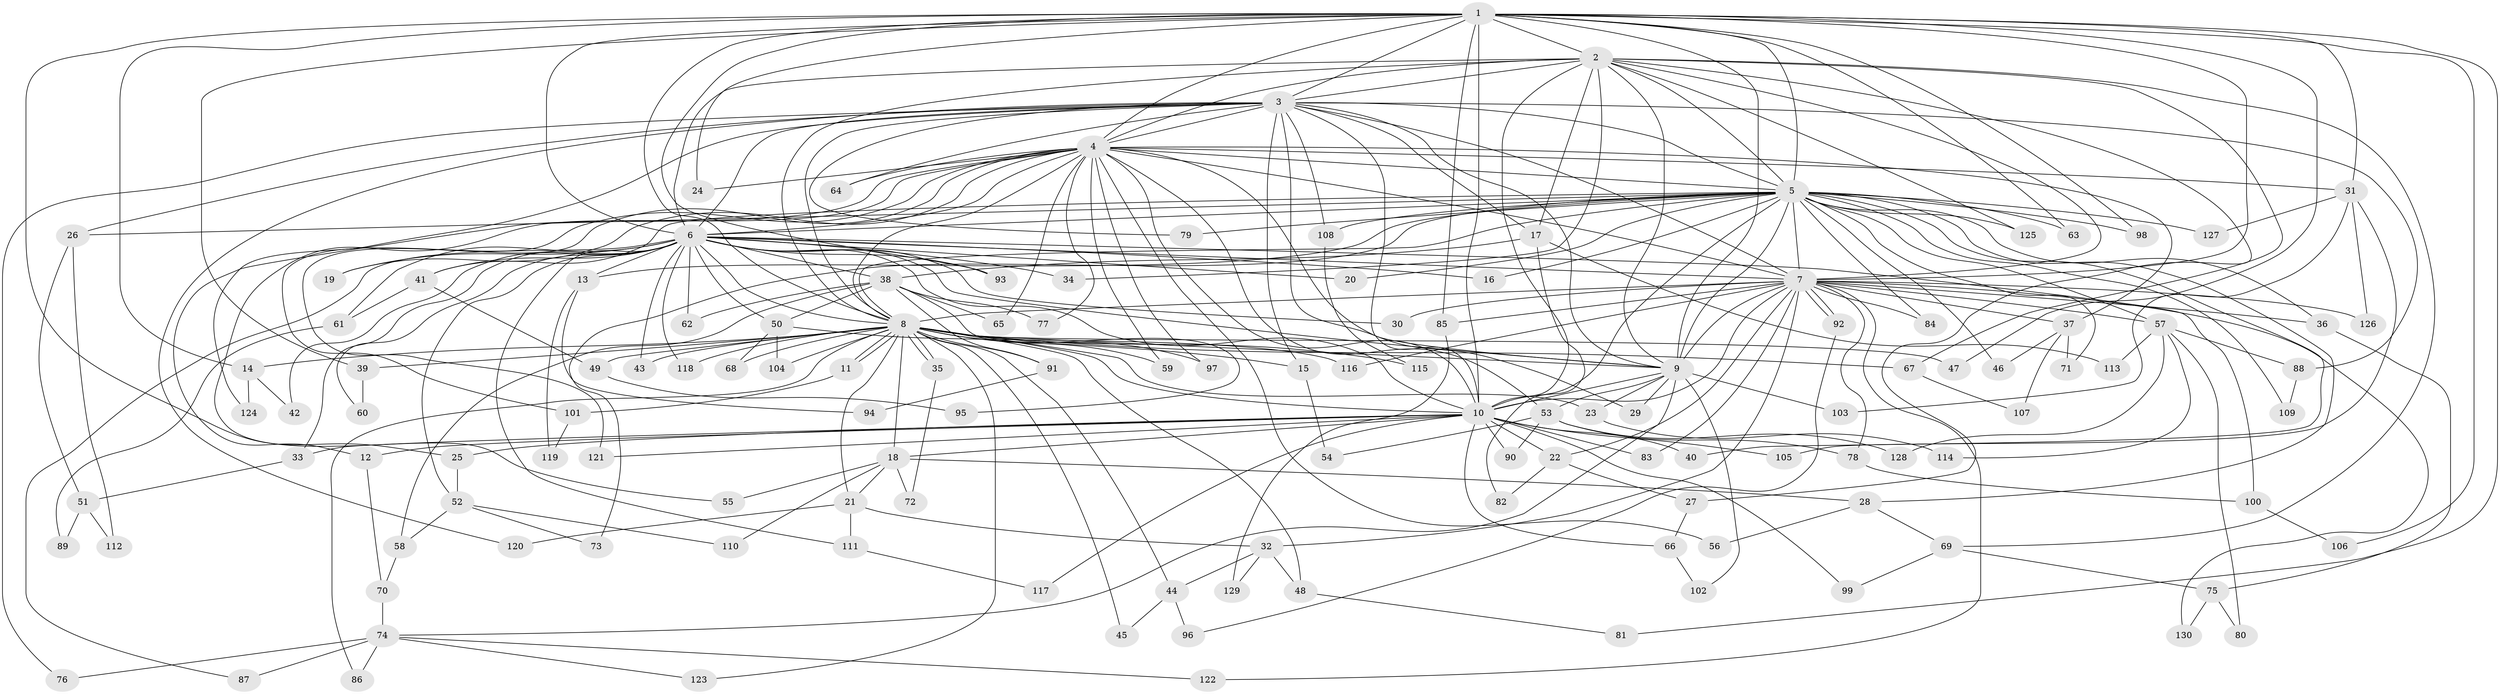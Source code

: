 // Generated by graph-tools (version 1.1) at 2025/13/03/09/25 04:13:54]
// undirected, 130 vertices, 285 edges
graph export_dot {
graph [start="1"]
  node [color=gray90,style=filled];
  1;
  2;
  3;
  4;
  5;
  6;
  7;
  8;
  9;
  10;
  11;
  12;
  13;
  14;
  15;
  16;
  17;
  18;
  19;
  20;
  21;
  22;
  23;
  24;
  25;
  26;
  27;
  28;
  29;
  30;
  31;
  32;
  33;
  34;
  35;
  36;
  37;
  38;
  39;
  40;
  41;
  42;
  43;
  44;
  45;
  46;
  47;
  48;
  49;
  50;
  51;
  52;
  53;
  54;
  55;
  56;
  57;
  58;
  59;
  60;
  61;
  62;
  63;
  64;
  65;
  66;
  67;
  68;
  69;
  70;
  71;
  72;
  73;
  74;
  75;
  76;
  77;
  78;
  79;
  80;
  81;
  82;
  83;
  84;
  85;
  86;
  87;
  88;
  89;
  90;
  91;
  92;
  93;
  94;
  95;
  96;
  97;
  98;
  99;
  100;
  101;
  102;
  103;
  104;
  105;
  106;
  107;
  108;
  109;
  110;
  111;
  112;
  113;
  114;
  115;
  116;
  117;
  118;
  119;
  120;
  121;
  122;
  123;
  124;
  125;
  126;
  127;
  128;
  129;
  130;
  1 -- 2;
  1 -- 3;
  1 -- 4;
  1 -- 5;
  1 -- 6;
  1 -- 7;
  1 -- 8;
  1 -- 9;
  1 -- 10;
  1 -- 14;
  1 -- 24;
  1 -- 25;
  1 -- 31;
  1 -- 39;
  1 -- 47;
  1 -- 63;
  1 -- 81;
  1 -- 85;
  1 -- 93;
  1 -- 98;
  1 -- 106;
  2 -- 3;
  2 -- 4;
  2 -- 5;
  2 -- 6;
  2 -- 7;
  2 -- 8;
  2 -- 9;
  2 -- 10;
  2 -- 17;
  2 -- 27;
  2 -- 34;
  2 -- 67;
  2 -- 69;
  2 -- 125;
  3 -- 4;
  3 -- 5;
  3 -- 6;
  3 -- 7;
  3 -- 8;
  3 -- 9;
  3 -- 10;
  3 -- 15;
  3 -- 17;
  3 -- 26;
  3 -- 29;
  3 -- 64;
  3 -- 76;
  3 -- 79;
  3 -- 88;
  3 -- 108;
  3 -- 120;
  3 -- 124;
  4 -- 5;
  4 -- 6;
  4 -- 7;
  4 -- 8;
  4 -- 9;
  4 -- 10;
  4 -- 12;
  4 -- 19;
  4 -- 24;
  4 -- 31;
  4 -- 37;
  4 -- 53;
  4 -- 55;
  4 -- 56;
  4 -- 59;
  4 -- 64;
  4 -- 65;
  4 -- 77;
  4 -- 97;
  4 -- 101;
  4 -- 121;
  5 -- 6;
  5 -- 7;
  5 -- 8;
  5 -- 9;
  5 -- 10;
  5 -- 13;
  5 -- 16;
  5 -- 20;
  5 -- 26;
  5 -- 28;
  5 -- 36;
  5 -- 40;
  5 -- 41;
  5 -- 46;
  5 -- 57;
  5 -- 63;
  5 -- 71;
  5 -- 73;
  5 -- 79;
  5 -- 84;
  5 -- 98;
  5 -- 108;
  5 -- 109;
  5 -- 125;
  5 -- 127;
  6 -- 7;
  6 -- 8;
  6 -- 9;
  6 -- 10;
  6 -- 13;
  6 -- 16;
  6 -- 19;
  6 -- 20;
  6 -- 30;
  6 -- 33;
  6 -- 34;
  6 -- 38;
  6 -- 41;
  6 -- 42;
  6 -- 43;
  6 -- 50;
  6 -- 52;
  6 -- 60;
  6 -- 61;
  6 -- 62;
  6 -- 87;
  6 -- 93;
  6 -- 100;
  6 -- 111;
  6 -- 118;
  7 -- 8;
  7 -- 9;
  7 -- 10;
  7 -- 22;
  7 -- 30;
  7 -- 32;
  7 -- 36;
  7 -- 37;
  7 -- 57;
  7 -- 78;
  7 -- 83;
  7 -- 84;
  7 -- 85;
  7 -- 92;
  7 -- 92;
  7 -- 116;
  7 -- 122;
  7 -- 126;
  7 -- 130;
  8 -- 9;
  8 -- 10;
  8 -- 11;
  8 -- 11;
  8 -- 14;
  8 -- 15;
  8 -- 18;
  8 -- 21;
  8 -- 23;
  8 -- 35;
  8 -- 35;
  8 -- 39;
  8 -- 43;
  8 -- 44;
  8 -- 45;
  8 -- 47;
  8 -- 48;
  8 -- 49;
  8 -- 59;
  8 -- 67;
  8 -- 68;
  8 -- 86;
  8 -- 91;
  8 -- 97;
  8 -- 104;
  8 -- 115;
  8 -- 118;
  8 -- 123;
  9 -- 10;
  9 -- 23;
  9 -- 29;
  9 -- 53;
  9 -- 74;
  9 -- 102;
  9 -- 103;
  10 -- 12;
  10 -- 18;
  10 -- 22;
  10 -- 25;
  10 -- 33;
  10 -- 40;
  10 -- 66;
  10 -- 83;
  10 -- 90;
  10 -- 99;
  10 -- 105;
  10 -- 117;
  10 -- 121;
  11 -- 101;
  12 -- 70;
  13 -- 94;
  13 -- 119;
  14 -- 42;
  14 -- 124;
  15 -- 54;
  17 -- 38;
  17 -- 82;
  17 -- 113;
  18 -- 21;
  18 -- 28;
  18 -- 55;
  18 -- 72;
  18 -- 110;
  21 -- 32;
  21 -- 111;
  21 -- 120;
  22 -- 27;
  22 -- 82;
  23 -- 114;
  25 -- 52;
  26 -- 51;
  26 -- 112;
  27 -- 66;
  28 -- 56;
  28 -- 69;
  31 -- 103;
  31 -- 105;
  31 -- 126;
  31 -- 127;
  32 -- 44;
  32 -- 48;
  32 -- 129;
  33 -- 51;
  35 -- 72;
  36 -- 75;
  37 -- 46;
  37 -- 71;
  37 -- 107;
  38 -- 50;
  38 -- 58;
  38 -- 62;
  38 -- 65;
  38 -- 77;
  38 -- 91;
  38 -- 95;
  39 -- 60;
  41 -- 49;
  41 -- 61;
  44 -- 45;
  44 -- 96;
  48 -- 81;
  49 -- 95;
  50 -- 68;
  50 -- 104;
  50 -- 116;
  51 -- 89;
  51 -- 112;
  52 -- 58;
  52 -- 73;
  52 -- 110;
  53 -- 54;
  53 -- 78;
  53 -- 90;
  53 -- 128;
  57 -- 80;
  57 -- 88;
  57 -- 113;
  57 -- 114;
  57 -- 128;
  58 -- 70;
  61 -- 89;
  66 -- 102;
  67 -- 107;
  69 -- 75;
  69 -- 99;
  70 -- 74;
  74 -- 76;
  74 -- 86;
  74 -- 87;
  74 -- 122;
  74 -- 123;
  75 -- 80;
  75 -- 130;
  78 -- 100;
  85 -- 129;
  88 -- 109;
  91 -- 94;
  92 -- 96;
  100 -- 106;
  101 -- 119;
  108 -- 115;
  111 -- 117;
}
